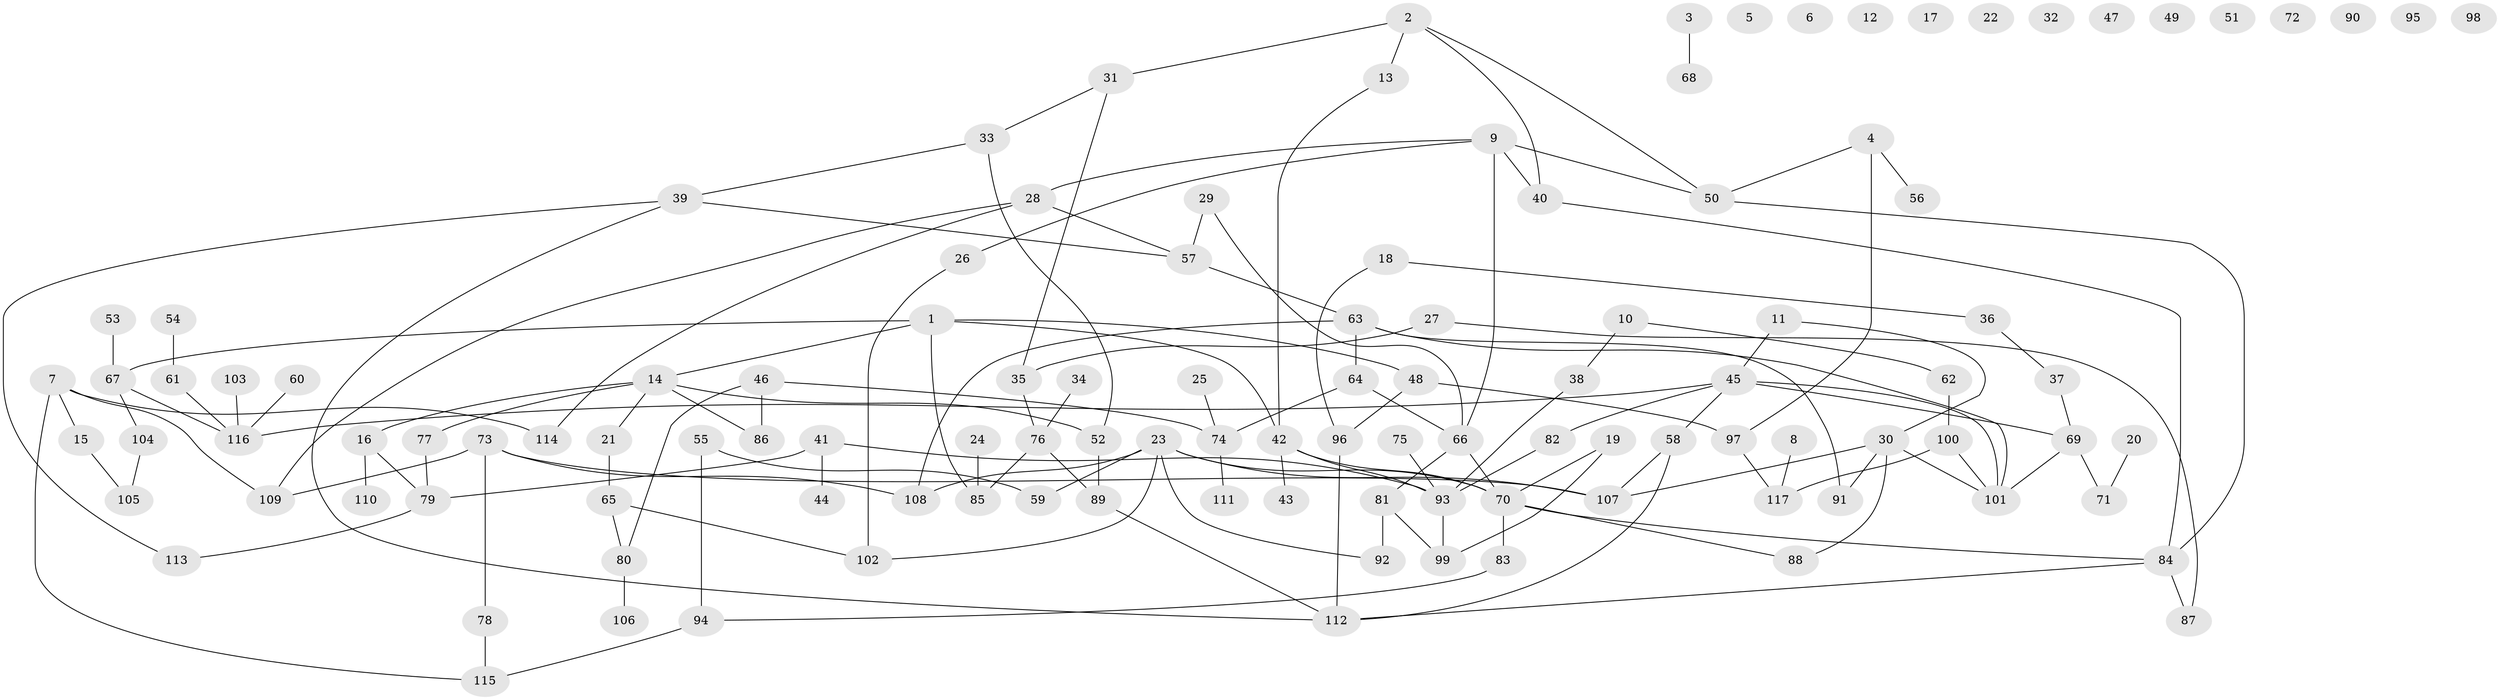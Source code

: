 // coarse degree distribution, {13: 0.018867924528301886, 8: 0.018867924528301886, 0: 0.2641509433962264, 3: 0.1320754716981132, 4: 0.05660377358490566, 1: 0.1320754716981132, 12: 0.018867924528301886, 2: 0.22641509433962265, 9: 0.03773584905660377, 7: 0.018867924528301886, 5: 0.07547169811320754}
// Generated by graph-tools (version 1.1) at 2025/16/03/04/25 18:16:46]
// undirected, 117 vertices, 147 edges
graph export_dot {
graph [start="1"]
  node [color=gray90,style=filled];
  1;
  2;
  3;
  4;
  5;
  6;
  7;
  8;
  9;
  10;
  11;
  12;
  13;
  14;
  15;
  16;
  17;
  18;
  19;
  20;
  21;
  22;
  23;
  24;
  25;
  26;
  27;
  28;
  29;
  30;
  31;
  32;
  33;
  34;
  35;
  36;
  37;
  38;
  39;
  40;
  41;
  42;
  43;
  44;
  45;
  46;
  47;
  48;
  49;
  50;
  51;
  52;
  53;
  54;
  55;
  56;
  57;
  58;
  59;
  60;
  61;
  62;
  63;
  64;
  65;
  66;
  67;
  68;
  69;
  70;
  71;
  72;
  73;
  74;
  75;
  76;
  77;
  78;
  79;
  80;
  81;
  82;
  83;
  84;
  85;
  86;
  87;
  88;
  89;
  90;
  91;
  92;
  93;
  94;
  95;
  96;
  97;
  98;
  99;
  100;
  101;
  102;
  103;
  104;
  105;
  106;
  107;
  108;
  109;
  110;
  111;
  112;
  113;
  114;
  115;
  116;
  117;
  1 -- 14;
  1 -- 42;
  1 -- 48;
  1 -- 67;
  1 -- 85;
  2 -- 13;
  2 -- 31;
  2 -- 40;
  2 -- 50;
  3 -- 68;
  4 -- 50;
  4 -- 56;
  4 -- 97;
  7 -- 15;
  7 -- 109;
  7 -- 114;
  7 -- 115;
  8 -- 117;
  9 -- 26;
  9 -- 28;
  9 -- 40;
  9 -- 50;
  9 -- 66;
  10 -- 38;
  10 -- 62;
  11 -- 30;
  11 -- 45;
  13 -- 42;
  14 -- 16;
  14 -- 21;
  14 -- 52;
  14 -- 77;
  14 -- 86;
  15 -- 105;
  16 -- 79;
  16 -- 110;
  18 -- 36;
  18 -- 96;
  19 -- 70;
  19 -- 99;
  20 -- 71;
  21 -- 65;
  23 -- 59;
  23 -- 70;
  23 -- 92;
  23 -- 102;
  23 -- 107;
  23 -- 108;
  24 -- 85;
  25 -- 74;
  26 -- 102;
  27 -- 35;
  27 -- 87;
  28 -- 57;
  28 -- 109;
  28 -- 114;
  29 -- 57;
  29 -- 66;
  30 -- 88;
  30 -- 91;
  30 -- 101;
  30 -- 107;
  31 -- 33;
  31 -- 35;
  33 -- 39;
  33 -- 52;
  34 -- 76;
  35 -- 76;
  36 -- 37;
  37 -- 69;
  38 -- 93;
  39 -- 57;
  39 -- 112;
  39 -- 113;
  40 -- 84;
  41 -- 44;
  41 -- 79;
  41 -- 93;
  42 -- 43;
  42 -- 70;
  42 -- 93;
  45 -- 58;
  45 -- 69;
  45 -- 82;
  45 -- 101;
  45 -- 116;
  46 -- 74;
  46 -- 80;
  46 -- 86;
  48 -- 96;
  48 -- 97;
  50 -- 84;
  52 -- 89;
  53 -- 67;
  54 -- 61;
  55 -- 59;
  55 -- 94;
  57 -- 63;
  58 -- 107;
  58 -- 112;
  60 -- 116;
  61 -- 116;
  62 -- 100;
  63 -- 64;
  63 -- 91;
  63 -- 101;
  63 -- 108;
  64 -- 66;
  64 -- 74;
  65 -- 80;
  65 -- 102;
  66 -- 70;
  66 -- 81;
  67 -- 104;
  67 -- 116;
  69 -- 71;
  69 -- 101;
  70 -- 83;
  70 -- 84;
  70 -- 88;
  73 -- 78;
  73 -- 107;
  73 -- 108;
  73 -- 109;
  74 -- 111;
  75 -- 93;
  76 -- 85;
  76 -- 89;
  77 -- 79;
  78 -- 115;
  79 -- 113;
  80 -- 106;
  81 -- 92;
  81 -- 99;
  82 -- 93;
  83 -- 94;
  84 -- 87;
  84 -- 112;
  89 -- 112;
  93 -- 99;
  94 -- 115;
  96 -- 112;
  97 -- 117;
  100 -- 101;
  100 -- 117;
  103 -- 116;
  104 -- 105;
}
